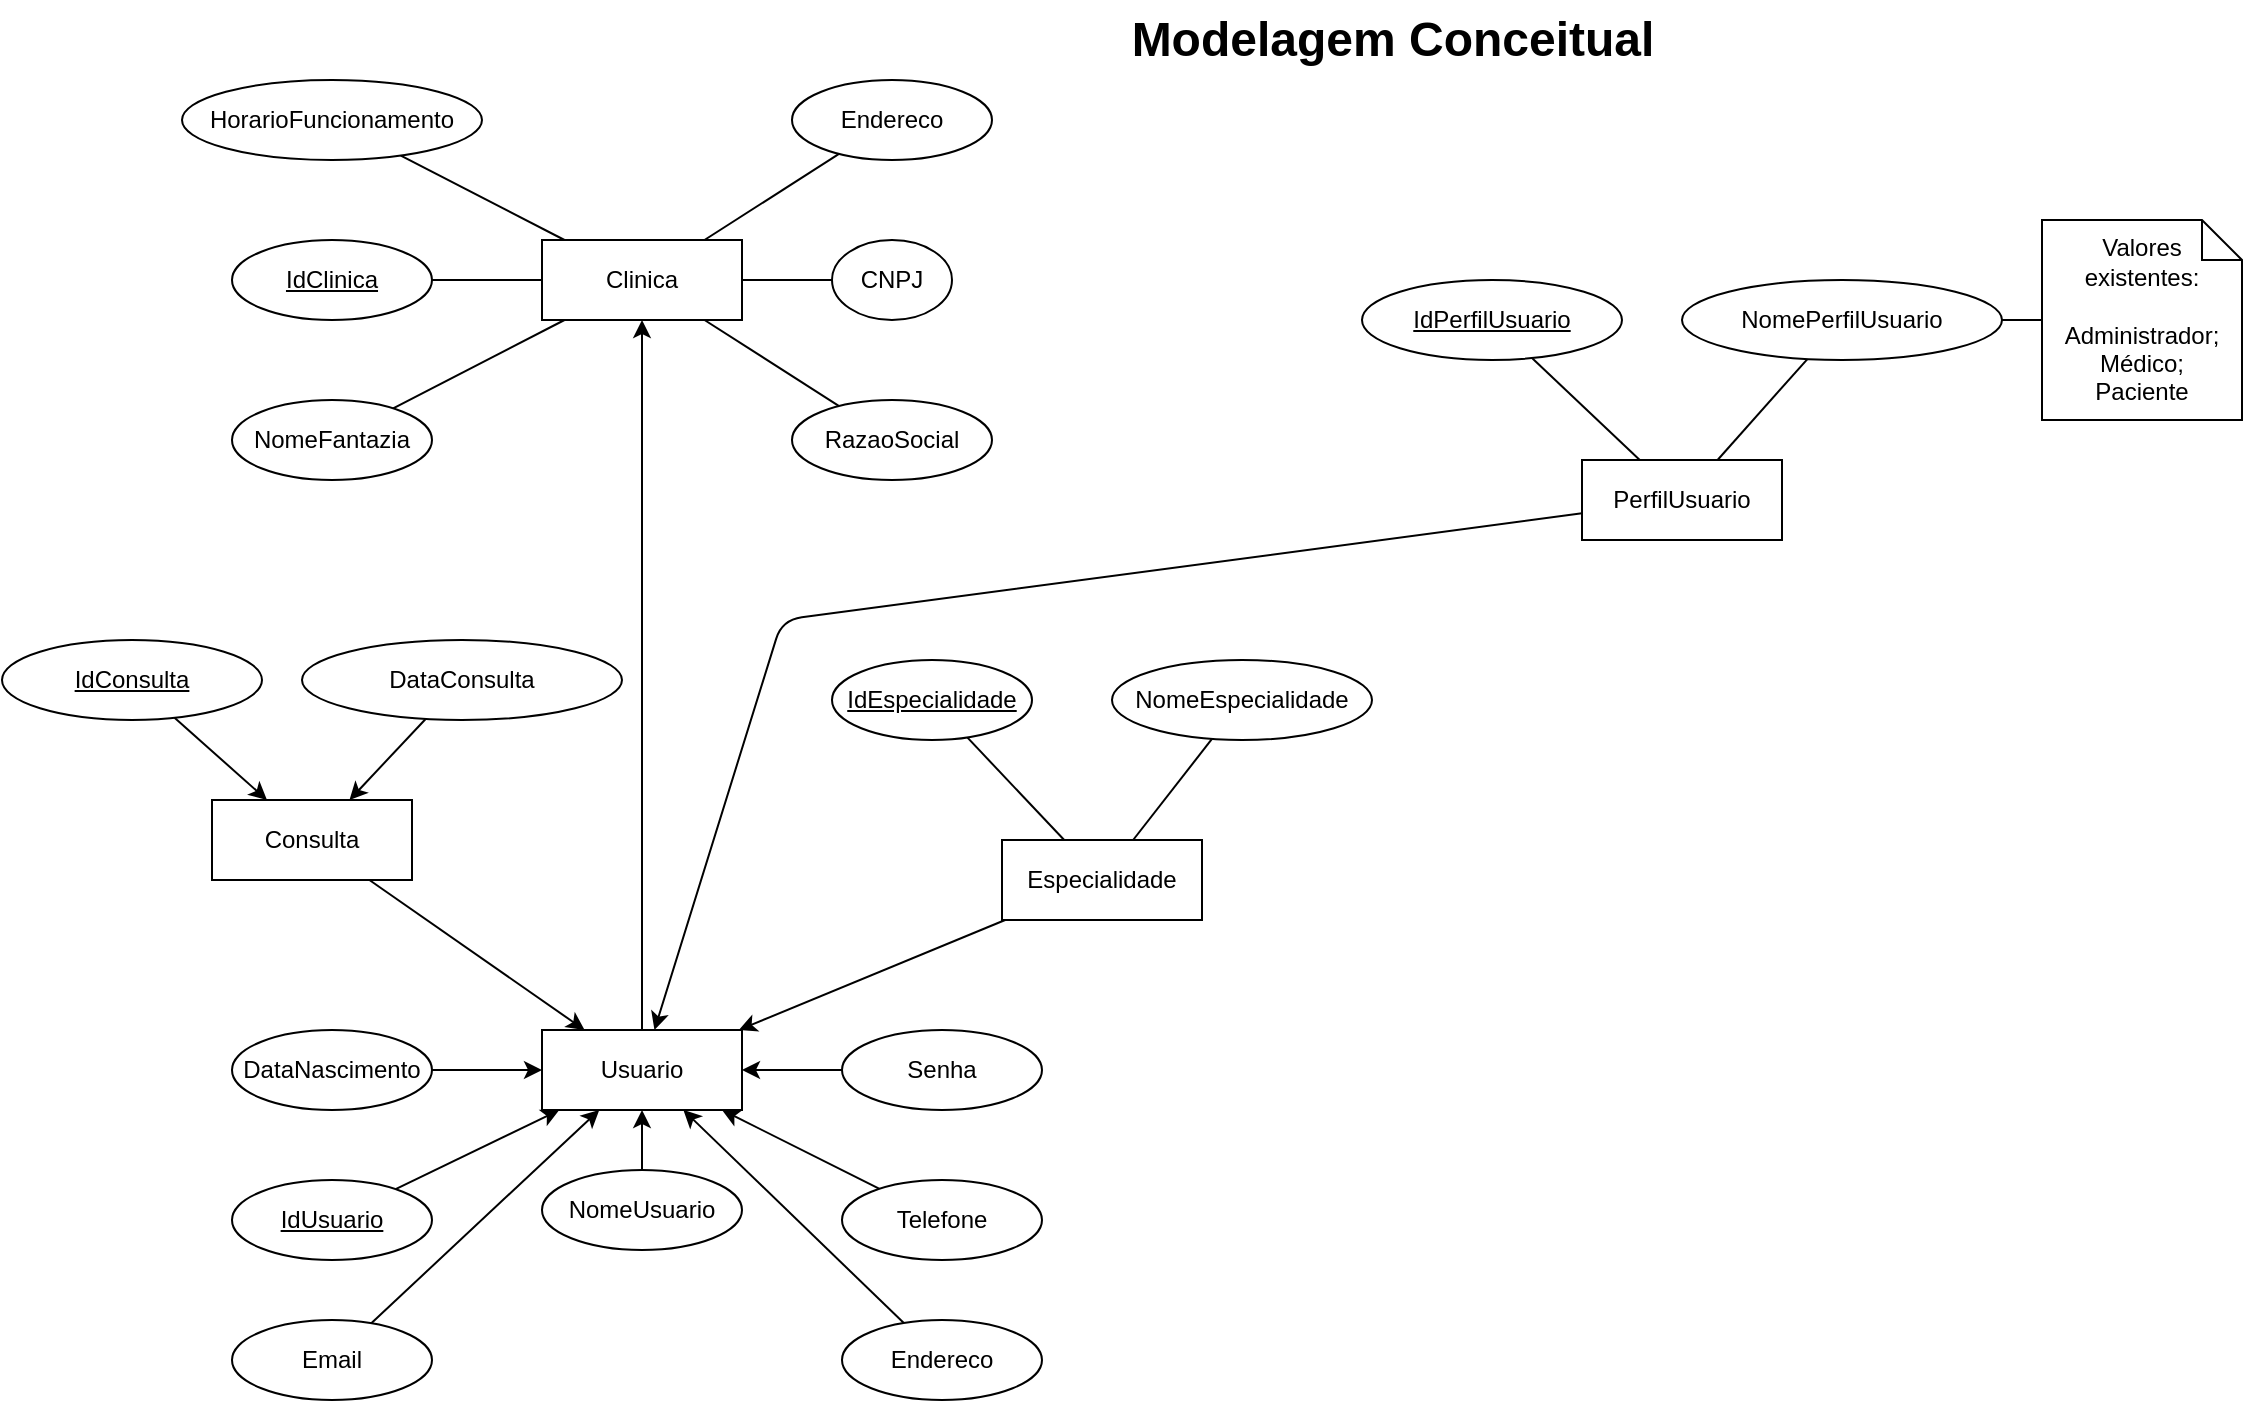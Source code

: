 <mxfile>
    <diagram id="RDf-9bHq0v4i3J4dfWOs" name="Page-1">
        <mxGraphModel dx="2571" dy="1884" grid="1" gridSize="10" guides="1" tooltips="1" connect="1" arrows="1" fold="1" page="1" pageScale="1" pageWidth="850" pageHeight="1100" math="0" shadow="0">
            <root>
                <mxCell id="0"/>
                <mxCell id="1" parent="0"/>
                <mxCell id="58" style="edgeStyle=none;html=1;" edge="1" parent="1" source="2" target="31">
                    <mxGeometry relative="1" as="geometry"/>
                </mxCell>
                <mxCell id="2" value="Especialidade" style="whiteSpace=wrap;html=1;align=center;" parent="1" vertex="1">
                    <mxGeometry x="230" y="310" width="100" height="40" as="geometry"/>
                </mxCell>
                <mxCell id="3" value="Modelagem Conceitual" style="text;strokeColor=none;fillColor=none;html=1;fontSize=24;fontStyle=1;verticalAlign=middle;align=center;" parent="1" vertex="1">
                    <mxGeometry x="285" y="-110" width="280" height="40" as="geometry"/>
                </mxCell>
                <mxCell id="5" style="edgeStyle=none;html=1;endArrow=none;endFill=0;" parent="1" source="4" target="2" edge="1">
                    <mxGeometry relative="1" as="geometry"/>
                </mxCell>
                <mxCell id="4" value="IdEspecialidade" style="ellipse;whiteSpace=wrap;html=1;align=center;fontStyle=4;" parent="1" vertex="1">
                    <mxGeometry x="145" y="220" width="100" height="40" as="geometry"/>
                </mxCell>
                <mxCell id="8" style="edgeStyle=none;html=1;endArrow=none;endFill=0;" parent="1" source="7" target="2" edge="1">
                    <mxGeometry relative="1" as="geometry"/>
                </mxCell>
                <mxCell id="7" value="NomeEspecialidade" style="ellipse;whiteSpace=wrap;html=1;align=center;" parent="1" vertex="1">
                    <mxGeometry x="285" y="220" width="130" height="40" as="geometry"/>
                </mxCell>
                <mxCell id="59" style="edgeStyle=none;html=1;" edge="1" parent="1" source="9" target="31">
                    <mxGeometry relative="1" as="geometry">
                        <Array as="points">
                            <mxPoint x="120" y="200"/>
                        </Array>
                    </mxGeometry>
                </mxCell>
                <mxCell id="9" value="PerfilUsuario" style="whiteSpace=wrap;html=1;align=center;" parent="1" vertex="1">
                    <mxGeometry x="520" y="120" width="100" height="40" as="geometry"/>
                </mxCell>
                <mxCell id="11" style="edgeStyle=none;html=1;endArrow=none;endFill=0;" parent="1" source="10" target="9" edge="1">
                    <mxGeometry relative="1" as="geometry"/>
                </mxCell>
                <mxCell id="10" value="IdPerfilUsuario" style="ellipse;whiteSpace=wrap;html=1;align=center;fontStyle=4;" parent="1" vertex="1">
                    <mxGeometry x="410" y="30" width="130" height="40" as="geometry"/>
                </mxCell>
                <mxCell id="13" style="edgeStyle=none;html=1;endArrow=none;endFill=0;" parent="1" source="12" target="9" edge="1">
                    <mxGeometry relative="1" as="geometry"/>
                </mxCell>
                <mxCell id="12" value="NomePerfilUsuario" style="ellipse;whiteSpace=wrap;html=1;align=center;" parent="1" vertex="1">
                    <mxGeometry x="570" y="30" width="160" height="40" as="geometry"/>
                </mxCell>
                <mxCell id="15" style="edgeStyle=none;html=1;endArrow=none;endFill=0;" parent="1" source="14" target="12" edge="1">
                    <mxGeometry relative="1" as="geometry"/>
                </mxCell>
                <mxCell id="14" value="Valores existentes:&lt;br&gt;&lt;br&gt;Administrador;&lt;br&gt;Médico;&lt;br&gt;Paciente" style="shape=note;size=20;whiteSpace=wrap;html=1;" parent="1" vertex="1">
                    <mxGeometry x="750" width="100" height="100" as="geometry"/>
                </mxCell>
                <mxCell id="23" style="edgeStyle=none;html=1;endArrow=none;endFill=0;" parent="1" source="16" target="19" edge="1">
                    <mxGeometry relative="1" as="geometry"/>
                </mxCell>
                <mxCell id="24" style="edgeStyle=none;html=1;endArrow=none;endFill=0;" parent="1" source="16" target="17" edge="1">
                    <mxGeometry relative="1" as="geometry"/>
                </mxCell>
                <mxCell id="25" style="edgeStyle=none;html=1;endArrow=none;endFill=0;" parent="1" source="16" target="18" edge="1">
                    <mxGeometry relative="1" as="geometry"/>
                </mxCell>
                <mxCell id="16" value="Clinica" style="whiteSpace=wrap;html=1;align=center;" parent="1" vertex="1">
                    <mxGeometry y="10" width="100" height="40" as="geometry"/>
                </mxCell>
                <mxCell id="17" value="IdClinica" style="ellipse;whiteSpace=wrap;html=1;align=center;fontStyle=4;" parent="1" vertex="1">
                    <mxGeometry x="-155" y="10" width="100" height="40" as="geometry"/>
                </mxCell>
                <mxCell id="18" value="Endereco" style="ellipse;whiteSpace=wrap;html=1;align=center;" parent="1" vertex="1">
                    <mxGeometry x="125" y="-70" width="100" height="40" as="geometry"/>
                </mxCell>
                <mxCell id="19" value="HorarioFuncionamento" style="ellipse;whiteSpace=wrap;html=1;align=center;" parent="1" vertex="1">
                    <mxGeometry x="-180" y="-70" width="150" height="40" as="geometry"/>
                </mxCell>
                <mxCell id="26" style="edgeStyle=none;html=1;endArrow=none;endFill=0;" parent="1" source="20" target="16" edge="1">
                    <mxGeometry relative="1" as="geometry"/>
                </mxCell>
                <mxCell id="20" value="CNPJ" style="ellipse;whiteSpace=wrap;html=1;align=center;" parent="1" vertex="1">
                    <mxGeometry x="145" y="10" width="60" height="40" as="geometry"/>
                </mxCell>
                <mxCell id="28" style="edgeStyle=none;html=1;endArrow=none;endFill=0;" parent="1" source="21" target="16" edge="1">
                    <mxGeometry relative="1" as="geometry"/>
                </mxCell>
                <mxCell id="21" value="NomeFantazia" style="ellipse;whiteSpace=wrap;html=1;align=center;" parent="1" vertex="1">
                    <mxGeometry x="-155" y="90" width="100" height="40" as="geometry"/>
                </mxCell>
                <mxCell id="27" style="edgeStyle=none;html=1;endArrow=none;endFill=0;" parent="1" source="22" target="16" edge="1">
                    <mxGeometry relative="1" as="geometry"/>
                </mxCell>
                <mxCell id="22" value="RazaoSocial" style="ellipse;whiteSpace=wrap;html=1;align=center;" parent="1" vertex="1">
                    <mxGeometry x="125" y="90" width="100" height="40" as="geometry"/>
                </mxCell>
                <mxCell id="57" style="edgeStyle=none;html=1;" edge="1" parent="1" source="30" target="31">
                    <mxGeometry relative="1" as="geometry"/>
                </mxCell>
                <mxCell id="30" value="Consulta" style="whiteSpace=wrap;html=1;align=center;" parent="1" vertex="1">
                    <mxGeometry x="-165" y="290" width="100" height="40" as="geometry"/>
                </mxCell>
                <mxCell id="55" style="edgeStyle=none;html=1;" parent="1" source="31" target="16" edge="1">
                    <mxGeometry relative="1" as="geometry"/>
                </mxCell>
                <mxCell id="31" value="Usuario" style="whiteSpace=wrap;html=1;align=center;" parent="1" vertex="1">
                    <mxGeometry y="405" width="100" height="40" as="geometry"/>
                </mxCell>
                <mxCell id="48" style="edgeStyle=none;html=1;" parent="1" source="32" target="31" edge="1">
                    <mxGeometry relative="1" as="geometry"/>
                </mxCell>
                <mxCell id="32" value="IdUsuario" style="ellipse;whiteSpace=wrap;html=1;align=center;fontStyle=4;" parent="1" vertex="1">
                    <mxGeometry x="-155" y="480" width="100" height="40" as="geometry"/>
                </mxCell>
                <mxCell id="50" style="edgeStyle=none;html=1;" parent="1" source="37" target="31" edge="1">
                    <mxGeometry relative="1" as="geometry"/>
                </mxCell>
                <mxCell id="37" value="NomeUsuario" style="ellipse;whiteSpace=wrap;html=1;align=center;" parent="1" vertex="1">
                    <mxGeometry y="475" width="100" height="40" as="geometry"/>
                </mxCell>
                <mxCell id="51" style="edgeStyle=none;html=1;" parent="1" source="38" target="31" edge="1">
                    <mxGeometry relative="1" as="geometry"/>
                </mxCell>
                <mxCell id="38" value="DataNascimento" style="ellipse;whiteSpace=wrap;html=1;align=center;" parent="1" vertex="1">
                    <mxGeometry x="-155" y="405" width="100" height="40" as="geometry"/>
                </mxCell>
                <mxCell id="52" style="edgeStyle=none;html=1;" parent="1" source="39" target="31" edge="1">
                    <mxGeometry relative="1" as="geometry"/>
                </mxCell>
                <mxCell id="53" style="edgeStyle=none;html=1;" parent="1" source="40" target="31" edge="1">
                    <mxGeometry relative="1" as="geometry"/>
                </mxCell>
                <mxCell id="40" value="Telefone" style="ellipse;whiteSpace=wrap;html=1;align=center;" parent="1" vertex="1">
                    <mxGeometry x="150" y="480" width="100" height="40" as="geometry"/>
                </mxCell>
                <mxCell id="49" style="edgeStyle=none;html=1;" parent="1" source="41" target="31" edge="1">
                    <mxGeometry relative="1" as="geometry"/>
                </mxCell>
                <mxCell id="41" value="Email" style="ellipse;whiteSpace=wrap;html=1;align=center;" parent="1" vertex="1">
                    <mxGeometry x="-155" y="550" width="100" height="40" as="geometry"/>
                </mxCell>
                <mxCell id="54" style="edgeStyle=none;html=1;" parent="1" source="42" target="31" edge="1">
                    <mxGeometry relative="1" as="geometry">
                        <mxPoint x="250" y="425" as="sourcePoint"/>
                    </mxGeometry>
                </mxCell>
                <mxCell id="42" value="Senha" style="ellipse;whiteSpace=wrap;html=1;align=center;" parent="1" vertex="1">
                    <mxGeometry x="150" y="405" width="100" height="40" as="geometry"/>
                </mxCell>
                <mxCell id="46" style="edgeStyle=none;html=1;" parent="1" source="44" target="30" edge="1">
                    <mxGeometry relative="1" as="geometry"/>
                </mxCell>
                <mxCell id="44" value="IdConsulta" style="ellipse;whiteSpace=wrap;html=1;align=center;fontStyle=4;" parent="1" vertex="1">
                    <mxGeometry x="-270" y="210" width="130" height="40" as="geometry"/>
                </mxCell>
                <mxCell id="47" style="edgeStyle=none;html=1;" parent="1" source="45" target="30" edge="1">
                    <mxGeometry relative="1" as="geometry"/>
                </mxCell>
                <mxCell id="45" value="DataConsulta" style="ellipse;whiteSpace=wrap;html=1;align=center;" parent="1" vertex="1">
                    <mxGeometry x="-120" y="210" width="160" height="40" as="geometry"/>
                </mxCell>
                <mxCell id="39" value="Endereco" style="ellipse;whiteSpace=wrap;html=1;align=center;" parent="1" vertex="1">
                    <mxGeometry x="150" y="550" width="100" height="40" as="geometry"/>
                </mxCell>
            </root>
        </mxGraphModel>
    </diagram>
</mxfile>